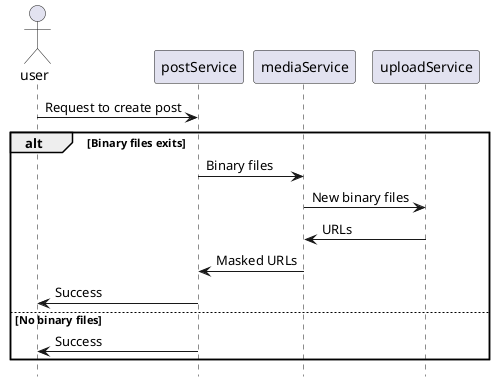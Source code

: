 @startuml
hide footbox

actor user

participant postService
participant mediaService
participant uploadService

user -> postService : Request to create post
alt Binary files exits
postService -> mediaService: Binary files
mediaService -> uploadService: New binary files
uploadService -> mediaService: URLs
mediaService -> postService: Masked URLs
postService -> user: Success
else No binary files
postService -> user: Success
end
@enduml

' Check when to send the success response in case of Binary files exist
